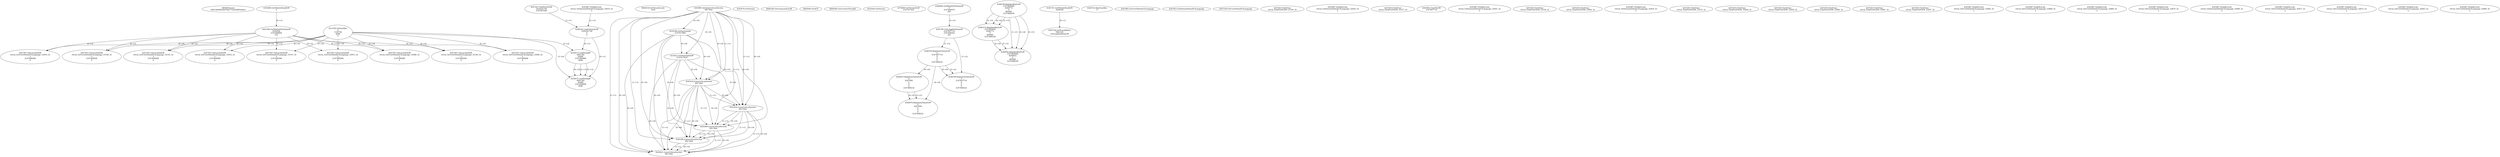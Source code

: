 // Global SCDG with merge call
digraph {
	0 [label="6850628.main
00013b0490c8d79ad771da5d99544dc2"]
	1 [label="4254480.GetModuleHandleW
0"]
	2 [label="6844434.SetThreadLocale
1024"]
	3 [label="4243965.InitializeCriticalSection
6917004"]
	4 [label="4243979.GetVersion
"]
	5 [label="4250188.GetSystemInfo
2147417660"]
	3 -> 5 [label="(0-->0)"]
	6 [label="6844540.GetCommandLineW
"]
	7 [label="4214413.GetStartupInfoW
2147417624"]
	3 -> 7 [label="(0-->0)"]
	5 -> 7 [label="(0-->0)"]
	8 [label="6844560.GetACP
"]
	9 [label="6844580.GetCurrentThreadId
"]
	10 [label="4250204.GetVersion
"]
	11 [label="4276690.GetVersionExW
2147417420"]
	12 [label="4243306.GetModuleFileNameW
4194304
2147408904
522"]
	1 -> 12 [label="(0-->1)"]
	13 [label="4248064.GetModuleFileNameW
0
2147408370
261"]
	14 [label="4215383.VirtualAlloc
0
1310704
4096
4"]
	15 [label="4246338.RegOpenKeyExW
2147483649
4246772
0
983065
2147408236"]
	16 [label="4246372.RegOpenKeyExW
2147483650
4246772
0
983065
2147408236"]
	15 -> 16 [label="(2-->2)"]
	15 -> 16 [label="(4-->4)"]
	15 -> 16 [label="(5-->5)"]
	17 [label="4246402.RegOpenKeyExW
2147483649
4246832
0
983065
2147408236"]
	15 -> 17 [label="(1-->1)"]
	15 -> 17 [label="(4-->4)"]
	16 -> 17 [label="(4-->4)"]
	15 -> 17 [label="(5-->5)"]
	16 -> 17 [label="(5-->5)"]
	18 [label="4245741.GetModuleHandleW
4246160"]
	19 [label="4245758.GetProcAddress
9441320
GetLongPathNameW"]
	18 -> 19 [label="(0-->1)"]
	20 [label="4245785.GetLongPathNameW
2147407710
2147406542
261"]
	13 -> 20 [label="(3-->3)"]
	21 [label="4246556.RegQueryValueExW
0
2147407710
0
0
0
2147408232"]
	20 -> 21 [label="(1-->2)"]
	22 [label="4246599.RegQueryValueExW
0
2147407710
0
0
0
2147408232"]
	20 -> 22 [label="(1-->2)"]
	21 -> 22 [label="(2-->2)"]
	21 -> 22 [label="(6-->6)"]
	23 [label="4246722.RegCloseKey
0"]
	24 [label="4247883.GetUserDefaultUILanguage
"]
	25 [label="4245418.EnterCriticalSection
6917004"]
	3 -> 25 [label="(1-->1)"]
	3 -> 25 [label="(0-->0)"]
	5 -> 25 [label="(0-->0)"]
	7 -> 25 [label="(0-->0)"]
	26 [label="4245454.LeaveCriticalSection
6917004"]
	3 -> 26 [label="(1-->1)"]
	25 -> 26 [label="(1-->1)"]
	3 -> 26 [label="(0-->0)"]
	5 -> 26 [label="(0-->0)"]
	7 -> 26 [label="(0-->0)"]
	25 -> 26 [label="(0-->0)"]
	27 [label="4247923.GetSystemDefaultUILanguage
"]
	28 [label="4245469.LeaveCriticalSection
6917004"]
	3 -> 28 [label="(1-->1)"]
	25 -> 28 [label="(1-->1)"]
	26 -> 28 [label="(1-->1)"]
	3 -> 28 [label="(0-->0)"]
	5 -> 28 [label="(0-->0)"]
	7 -> 28 [label="(0-->0)"]
	25 -> 28 [label="(0-->0)"]
	26 -> 28 [label="(0-->0)"]
	29 [label="4245487.IsValidLocale
retval_GetSystemDefaultUILanguage_32919_32
2"]
	30 [label="4245580.EnterCriticalSection
6917004"]
	3 -> 30 [label="(1-->1)"]
	25 -> 30 [label="(1-->1)"]
	26 -> 30 [label="(1-->1)"]
	28 -> 30 [label="(1-->1)"]
	3 -> 30 [label="(0-->0)"]
	5 -> 30 [label="(0-->0)"]
	7 -> 30 [label="(0-->0)"]
	25 -> 30 [label="(0-->0)"]
	26 -> 30 [label="(0-->0)"]
	28 -> 30 [label="(0-->0)"]
	31 [label="4245621.LeaveCriticalSection
6917004"]
	3 -> 31 [label="(1-->1)"]
	25 -> 31 [label="(1-->1)"]
	26 -> 31 [label="(1-->1)"]
	28 -> 31 [label="(1-->1)"]
	30 -> 31 [label="(1-->1)"]
	3 -> 31 [label="(0-->0)"]
	5 -> 31 [label="(0-->0)"]
	7 -> 31 [label="(0-->0)"]
	25 -> 31 [label="(0-->0)"]
	26 -> 31 [label="(0-->0)"]
	28 -> 31 [label="(0-->0)"]
	30 -> 31 [label="(0-->0)"]
	32 [label="4247558.GetUserDefaultUILanguage
"]
	33 [label="4247567.GetLocaleInfoW
retval_GetUserDefaultUILanguage_33146_32
3
2147408268
4"]
	12 -> 33 [label="(0-->2)"]
	14 -> 33 [label="(4-->4)"]
	34 [label="4247247.FindFirstFileW
3224341740
2147407640"]
	35 [label="4247263.FindClose
retval_FindFirstFileW_33156_32"]
	36 [label="4248145.LoadLibraryExW
3224341740
0
2"]
	34 -> 36 [label="(1-->1)"]
	29 -> 36 [label="(2-->3)"]
	37 [label="4250073.LoadStringW
9441340
65485
2147409468
4096"]
	36 -> 37 [label="(0-->1)"]
	14 -> 37 [label="(3-->4)"]
	38 [label="4245487.IsValidLocale
retval_GetSystemDefaultUILanguage_32920_32
2"]
	39 [label="4247567.GetLocaleInfoW
retval_GetUserDefaultUILanguage_33147_32
3
2147408268
4"]
	12 -> 39 [label="(0-->2)"]
	14 -> 39 [label="(4-->4)"]
	40 [label="4247263.FindClose
retval_FindFirstFileW_33157_32"]
	41 [label="4245683.CharNextW
2147407716"]
	42 [label="4246635.RegQueryValueExW
0
4247000
0
0
0
2147408232"]
	21 -> 42 [label="(6-->6)"]
	43 [label="4246676.RegQueryValueExW
0
4247000
0
0
0
2147408232"]
	42 -> 43 [label="(2-->2)"]
	21 -> 43 [label="(6-->6)"]
	42 -> 43 [label="(6-->6)"]
	44 [label="4245487.IsValidLocale
retval_GetSystemDefaultUILanguage_32921_32
2"]
	45 [label="4247567.GetLocaleInfoW
retval_GetUserDefaultUILanguage_33148_32
3
2147408268
4"]
	12 -> 45 [label="(0-->2)"]
	14 -> 45 [label="(4-->4)"]
	46 [label="4247263.FindClose
retval_FindFirstFileW_33158_32"]
	47 [label="4247567.GetLocaleInfoW
retval_GetUserDefaultUILanguage_33052_32
3
2147408268
4"]
	12 -> 47 [label="(0-->2)"]
	14 -> 47 [label="(4-->4)"]
	48 [label="4247263.FindClose
retval_FindFirstFileW_33062_32"]
	49 [label="4245487.IsValidLocale
retval_GetSystemDefaultUILanguage_32918_32
2"]
	50 [label="4247567.GetLocaleInfoW
retval_GetUserDefaultUILanguage_33145_32
3
2147408268
4"]
	12 -> 50 [label="(0-->2)"]
	14 -> 50 [label="(4-->4)"]
	51 [label="4247263.FindClose
retval_FindFirstFileW_33155_32"]
	52 [label="4247567.GetLocaleInfoW
retval_GetUserDefaultUILanguage_33048_32
3
2147408268
4"]
	12 -> 52 [label="(0-->2)"]
	14 -> 52 [label="(4-->4)"]
	53 [label="4247263.FindClose
retval_FindFirstFileW_33058_32"]
	54 [label="4247567.GetLocaleInfoW
retval_GetUserDefaultUILanguage_33049_32
3
2147408268
4"]
	12 -> 54 [label="(0-->2)"]
	14 -> 54 [label="(4-->4)"]
	55 [label="4247263.FindClose
retval_FindFirstFileW_33059_32"]
	56 [label="4247567.GetLocaleInfoW
retval_GetUserDefaultUILanguage_33050_32
3
2147408268
4"]
	12 -> 56 [label="(0-->2)"]
	14 -> 56 [label="(4-->4)"]
	57 [label="4247263.FindClose
retval_FindFirstFileW_33060_32"]
	58 [label="4247567.GetLocaleInfoW
retval_GetUserDefaultUILanguage_33051_32
3
2147408268
4"]
	12 -> 58 [label="(0-->2)"]
	14 -> 58 [label="(4-->4)"]
	59 [label="4247263.FindClose
retval_FindFirstFileW_33061_32"]
	60 [label="4250073.LoadStringW
9441340
65484
2147409468
4096"]
	36 -> 60 [label="(0-->1)"]
	37 -> 60 [label="(1-->1)"]
	37 -> 60 [label="(3-->3)"]
	14 -> 60 [label="(3-->4)"]
	37 -> 60 [label="(4-->4)"]
	61 [label="4247263.FindClose
retval_FindFirstFileW_33207_32"]
	62 [label="4245487.IsValidLocale
retval_GetUserDefaultUILanguage_32844_32
2"]
	63 [label="4245487.IsValidLocale
retval_GetUserDefaultUILanguage_32868_32
2"]
	64 [label="4245487.IsValidLocale
retval_GetUserDefaultUILanguage_32869_32
2"]
	65 [label="4245487.IsValidLocale
retval_GetUserDefaultUILanguage_32870_32
2"]
	66 [label="4245487.IsValidLocale
retval_GetSystemDefaultUILanguage_33066_32
2"]
	67 [label="4245487.IsValidLocale
retval_GetUserDefaultUILanguage_32871_32
2"]
	68 [label="4245487.IsValidLocale
retval_GetUserDefaultUILanguage_32872_32
2"]
	69 [label="4245487.IsValidLocale
retval_GetUserDefaultUILanguage_32843_32
2"]
	70 [label="4245487.IsValidLocale
retval_GetUserDefaultUILanguage_32894_32
2"]
}
